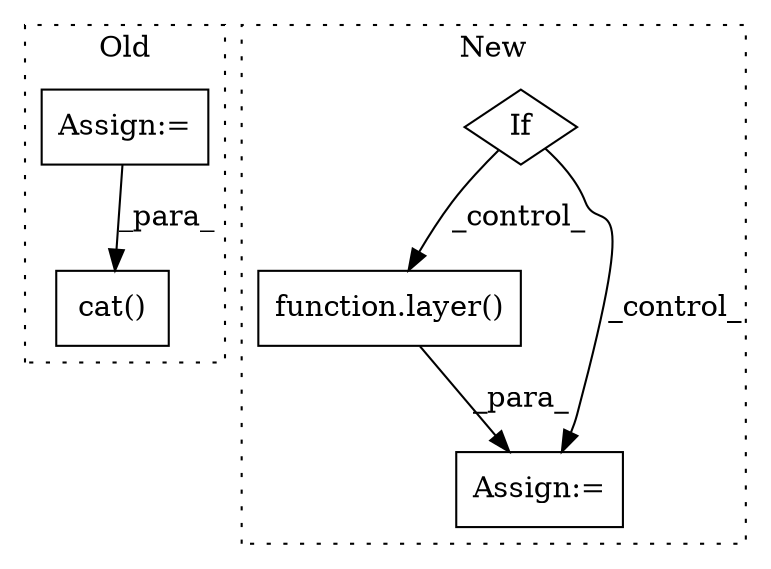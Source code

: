 digraph G {
subgraph cluster0 {
1 [label="cat()" a="75" s="10015,10041" l="10,8" shape="box"];
5 [label="Assign:=" a="68" s="9841" l="3" shape="box"];
label = "Old";
style="dotted";
}
subgraph cluster1 {
2 [label="function.layer()" a="75" s="8565,8590" l="6,1" shape="box"];
3 [label="If" a="96" s="8518" l="3" shape="diamond"];
4 [label="Assign:=" a="68" s="8562" l="3" shape="box"];
label = "New";
style="dotted";
}
2 -> 4 [label="_para_"];
3 -> 4 [label="_control_"];
3 -> 2 [label="_control_"];
5 -> 1 [label="_para_"];
}